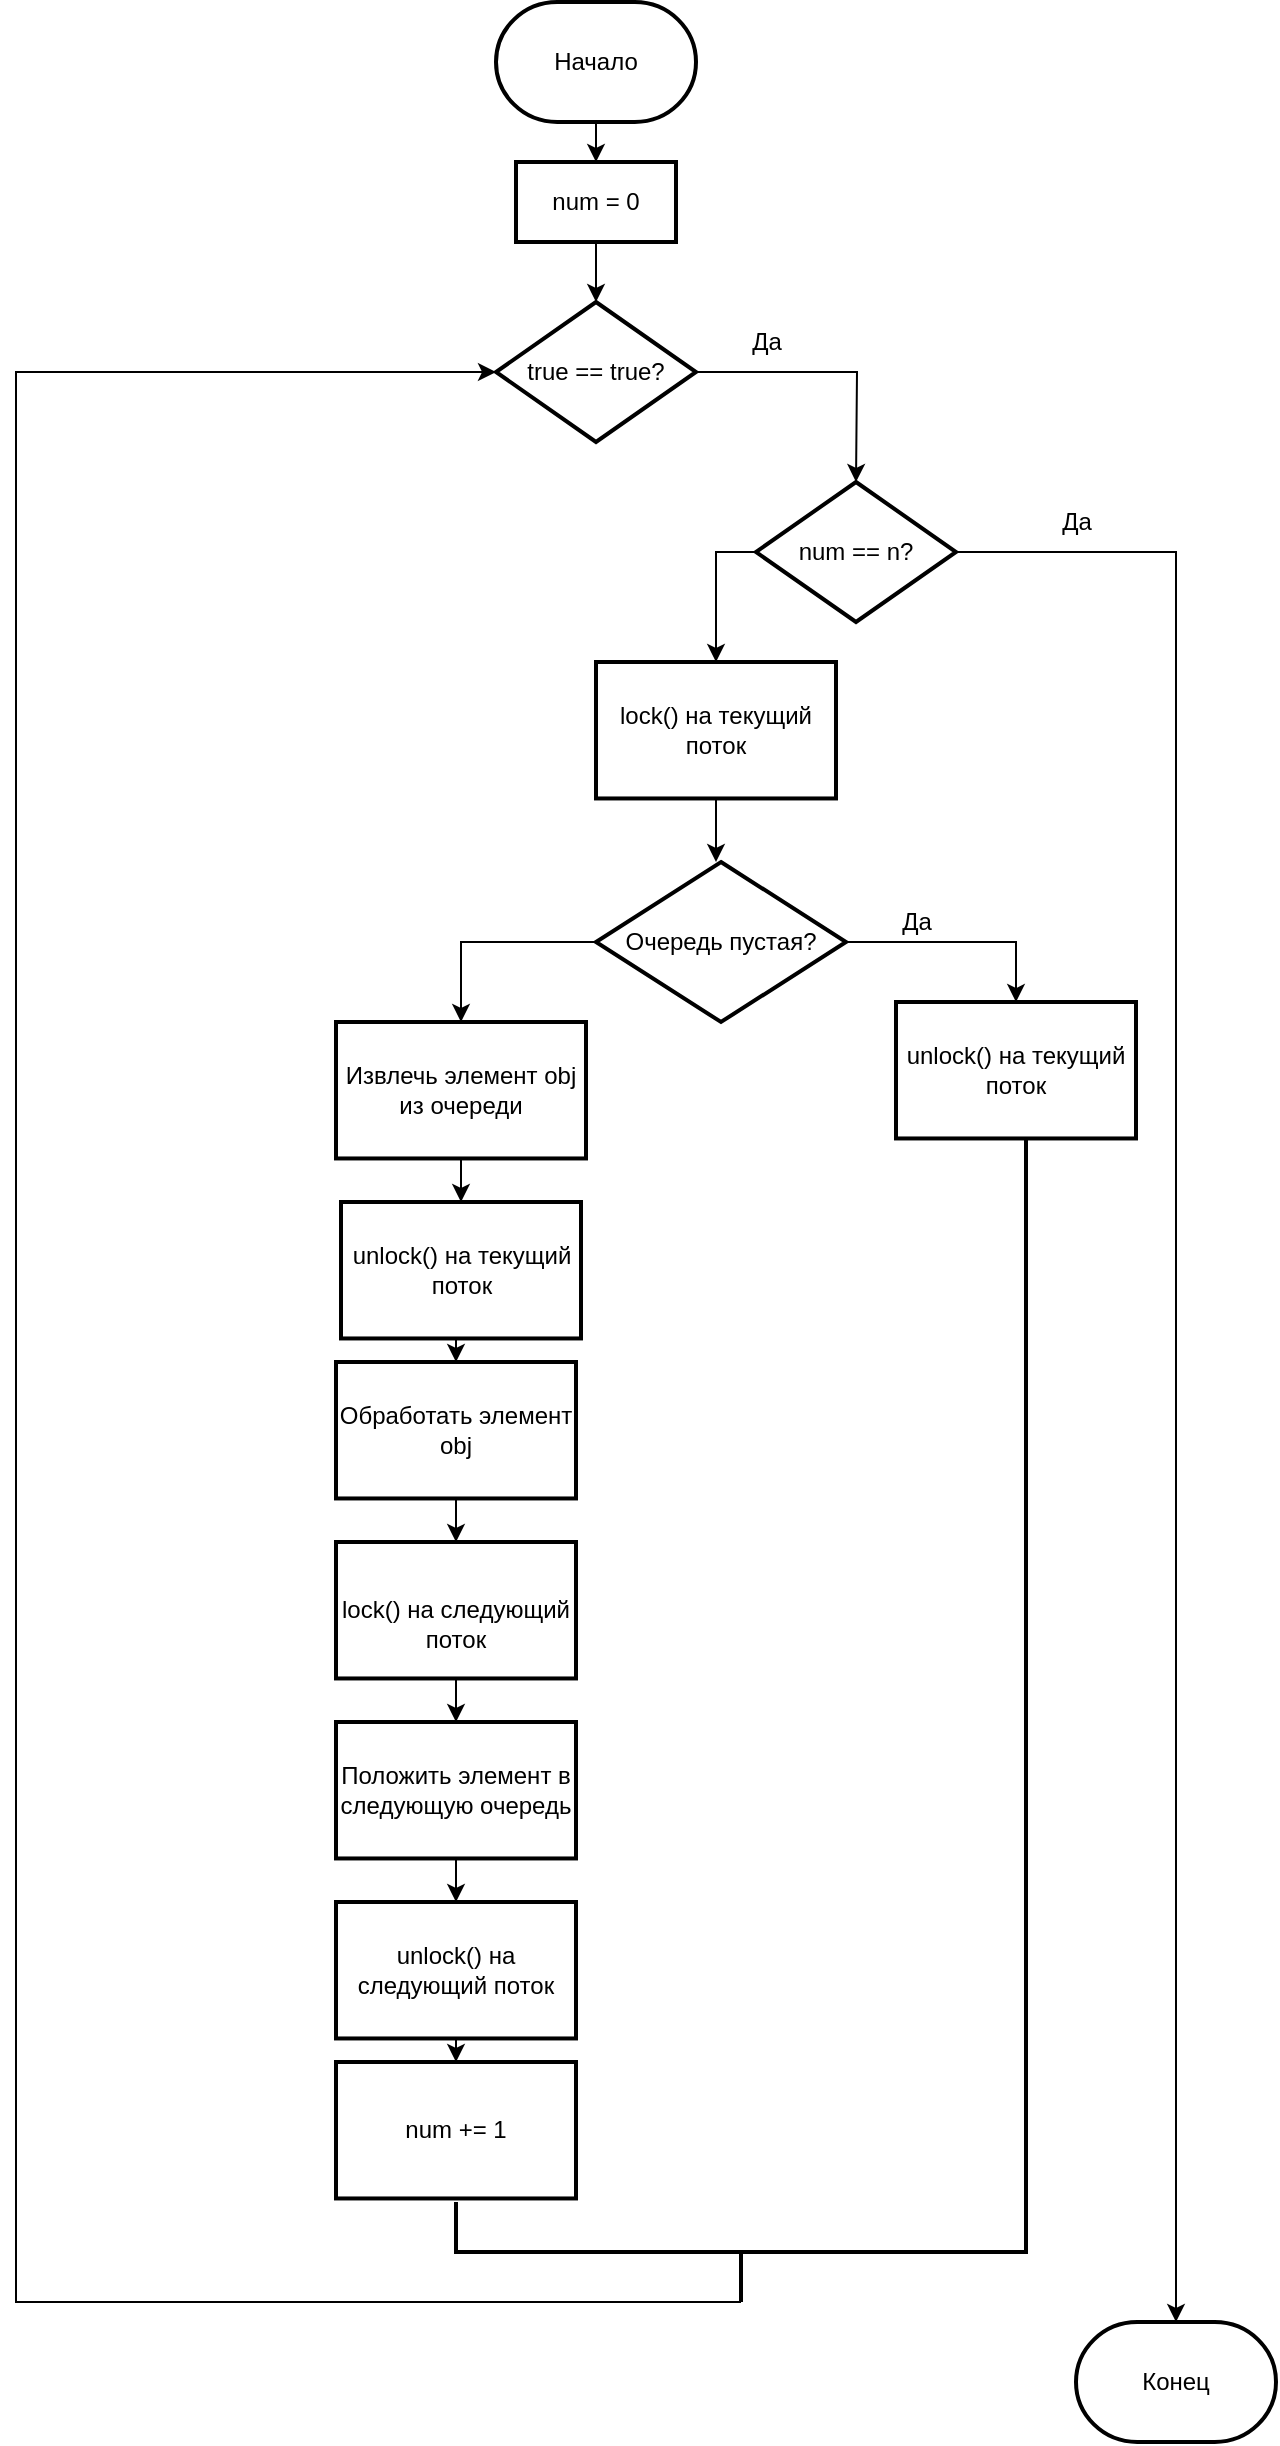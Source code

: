<mxfile version="13.8.8" type="device"><diagram id="Wb2BBjr3Dzr1t_G7d8gv" name="Page-1"><mxGraphModel dx="2288" dy="672" grid="1" gridSize="10" guides="1" tooltips="1" connect="1" arrows="1" fold="1" page="1" pageScale="1" pageWidth="850" pageHeight="1100" math="0" shadow="0"><root><mxCell id="0"/><mxCell id="1" parent="0"/><mxCell id="abtwpxzCW47OpBbO4u5y-4" style="edgeStyle=orthogonalEdgeStyle;rounded=0;orthogonalLoop=1;jettySize=auto;html=1;exitX=0.5;exitY=1;exitDx=0;exitDy=0;exitPerimeter=0;entryX=0.5;entryY=0;entryDx=0;entryDy=0;" edge="1" parent="1" source="abtwpxzCW47OpBbO4u5y-1" target="abtwpxzCW47OpBbO4u5y-3"><mxGeometry relative="1" as="geometry"/></mxCell><mxCell id="abtwpxzCW47OpBbO4u5y-1" value="Начало" style="strokeWidth=2;html=1;shape=mxgraph.flowchart.terminator;whiteSpace=wrap;rounded=0;" vertex="1" parent="1"><mxGeometry x="60" y="40" width="100" height="60" as="geometry"/></mxCell><mxCell id="abtwpxzCW47OpBbO4u5y-2" value="unlock() на текущий поток" style="rounded=0;whiteSpace=wrap;html=1;absoluteArcSize=1;arcSize=14;strokeWidth=2;" vertex="1" parent="1"><mxGeometry x="260" y="540" width="120" height="68.23" as="geometry"/></mxCell><mxCell id="abtwpxzCW47OpBbO4u5y-8" style="edgeStyle=orthogonalEdgeStyle;rounded=0;orthogonalLoop=1;jettySize=auto;html=1;exitX=0.5;exitY=1;exitDx=0;exitDy=0;entryX=0.5;entryY=0;entryDx=0;entryDy=0;entryPerimeter=0;" edge="1" parent="1" source="abtwpxzCW47OpBbO4u5y-3" target="abtwpxzCW47OpBbO4u5y-5"><mxGeometry relative="1" as="geometry"/></mxCell><mxCell id="abtwpxzCW47OpBbO4u5y-3" value="num = 0" style="rounded=0;whiteSpace=wrap;html=1;absoluteArcSize=1;arcSize=14;strokeWidth=2;" vertex="1" parent="1"><mxGeometry x="70" y="120" width="80" height="40" as="geometry"/></mxCell><mxCell id="abtwpxzCW47OpBbO4u5y-6" style="edgeStyle=orthogonalEdgeStyle;rounded=0;orthogonalLoop=1;jettySize=auto;html=1;exitX=1;exitY=0.5;exitDx=0;exitDy=0;exitPerimeter=0;" edge="1" parent="1" source="abtwpxzCW47OpBbO4u5y-5"><mxGeometry relative="1" as="geometry"><mxPoint x="240" y="280" as="targetPoint"/></mxGeometry></mxCell><mxCell id="abtwpxzCW47OpBbO4u5y-5" value="true == true?" style="strokeWidth=2;html=1;shape=mxgraph.flowchart.decision;whiteSpace=wrap;" vertex="1" parent="1"><mxGeometry x="60" y="190" width="100" height="70" as="geometry"/></mxCell><mxCell id="abtwpxzCW47OpBbO4u5y-7" value="Да" style="text;html=1;align=center;verticalAlign=middle;resizable=0;points=[];autosize=1;" vertex="1" parent="1"><mxGeometry x="180" y="200" width="30" height="20" as="geometry"/></mxCell><mxCell id="abtwpxzCW47OpBbO4u5y-10" style="edgeStyle=orthogonalEdgeStyle;rounded=0;orthogonalLoop=1;jettySize=auto;html=1;exitX=0;exitY=0.5;exitDx=0;exitDy=0;exitPerimeter=0;" edge="1" parent="1" source="abtwpxzCW47OpBbO4u5y-9"><mxGeometry relative="1" as="geometry"><mxPoint x="170" y="370" as="targetPoint"/></mxGeometry></mxCell><mxCell id="abtwpxzCW47OpBbO4u5y-42" style="edgeStyle=none;rounded=0;orthogonalLoop=1;jettySize=auto;html=1;exitX=1;exitY=0.5;exitDx=0;exitDy=0;exitPerimeter=0;" edge="1" parent="1" source="abtwpxzCW47OpBbO4u5y-9" target="abtwpxzCW47OpBbO4u5y-41"><mxGeometry relative="1" as="geometry"><Array as="points"><mxPoint x="400" y="315"/></Array></mxGeometry></mxCell><mxCell id="abtwpxzCW47OpBbO4u5y-9" value="num == n?" style="strokeWidth=2;html=1;shape=mxgraph.flowchart.decision;whiteSpace=wrap;" vertex="1" parent="1"><mxGeometry x="190" y="280" width="100" height="70" as="geometry"/></mxCell><mxCell id="abtwpxzCW47OpBbO4u5y-12" style="edgeStyle=orthogonalEdgeStyle;rounded=0;orthogonalLoop=1;jettySize=auto;html=1;exitX=0.5;exitY=1;exitDx=0;exitDy=0;" edge="1" parent="1" source="abtwpxzCW47OpBbO4u5y-11"><mxGeometry relative="1" as="geometry"><mxPoint x="170" y="470" as="targetPoint"/></mxGeometry></mxCell><mxCell id="abtwpxzCW47OpBbO4u5y-11" value="lock() на текущий поток" style="rounded=0;whiteSpace=wrap;html=1;absoluteArcSize=1;arcSize=14;strokeWidth=2;" vertex="1" parent="1"><mxGeometry x="110" y="370" width="120" height="68.23" as="geometry"/></mxCell><mxCell id="abtwpxzCW47OpBbO4u5y-14" style="edgeStyle=orthogonalEdgeStyle;rounded=0;orthogonalLoop=1;jettySize=auto;html=1;exitX=1;exitY=0.5;exitDx=0;exitDy=0;exitPerimeter=0;entryX=0.5;entryY=0;entryDx=0;entryDy=0;" edge="1" parent="1" source="abtwpxzCW47OpBbO4u5y-13" target="abtwpxzCW47OpBbO4u5y-2"><mxGeometry relative="1" as="geometry"/></mxCell><mxCell id="abtwpxzCW47OpBbO4u5y-19" style="edgeStyle=orthogonalEdgeStyle;rounded=0;orthogonalLoop=1;jettySize=auto;html=1;exitX=0;exitY=0.5;exitDx=0;exitDy=0;exitPerimeter=0;entryX=0.5;entryY=0;entryDx=0;entryDy=0;" edge="1" parent="1" source="abtwpxzCW47OpBbO4u5y-13" target="abtwpxzCW47OpBbO4u5y-17"><mxGeometry relative="1" as="geometry"/></mxCell><mxCell id="abtwpxzCW47OpBbO4u5y-13" value="Очередь пустая?" style="strokeWidth=2;html=1;shape=mxgraph.flowchart.decision;whiteSpace=wrap;" vertex="1" parent="1"><mxGeometry x="110" y="470" width="125" height="80" as="geometry"/></mxCell><mxCell id="abtwpxzCW47OpBbO4u5y-15" value="Да" style="text;html=1;align=center;verticalAlign=middle;resizable=0;points=[];autosize=1;" vertex="1" parent="1"><mxGeometry x="255" y="490" width="30" height="20" as="geometry"/></mxCell><mxCell id="abtwpxzCW47OpBbO4u5y-16" value="num += 1" style="rounded=0;whiteSpace=wrap;html=1;absoluteArcSize=1;arcSize=14;strokeWidth=2;" vertex="1" parent="1"><mxGeometry x="-20" y="1070" width="120" height="68.23" as="geometry"/></mxCell><mxCell id="abtwpxzCW47OpBbO4u5y-28" style="edgeStyle=orthogonalEdgeStyle;rounded=0;orthogonalLoop=1;jettySize=auto;html=1;exitX=0.5;exitY=1;exitDx=0;exitDy=0;entryX=0.5;entryY=0;entryDx=0;entryDy=0;" edge="1" parent="1" source="abtwpxzCW47OpBbO4u5y-17" target="abtwpxzCW47OpBbO4u5y-27"><mxGeometry relative="1" as="geometry"/></mxCell><mxCell id="abtwpxzCW47OpBbO4u5y-17" value="Извлечь элемент obj из очереди" style="rounded=0;whiteSpace=wrap;html=1;absoluteArcSize=1;arcSize=14;strokeWidth=2;" vertex="1" parent="1"><mxGeometry x="-20" y="550" width="125" height="68.23" as="geometry"/></mxCell><mxCell id="abtwpxzCW47OpBbO4u5y-23" style="edgeStyle=orthogonalEdgeStyle;rounded=0;orthogonalLoop=1;jettySize=auto;html=1;exitX=0.5;exitY=1;exitDx=0;exitDy=0;" edge="1" parent="1" source="abtwpxzCW47OpBbO4u5y-20" target="abtwpxzCW47OpBbO4u5y-22"><mxGeometry relative="1" as="geometry"/></mxCell><mxCell id="abtwpxzCW47OpBbO4u5y-20" value="Обработать элемент&lt;br&gt;obj" style="rounded=0;whiteSpace=wrap;html=1;absoluteArcSize=1;arcSize=14;strokeWidth=2;" vertex="1" parent="1"><mxGeometry x="-20" y="720" width="120" height="68.23" as="geometry"/></mxCell><mxCell id="abtwpxzCW47OpBbO4u5y-25" style="edgeStyle=orthogonalEdgeStyle;rounded=0;orthogonalLoop=1;jettySize=auto;html=1;exitX=0.5;exitY=1;exitDx=0;exitDy=0;entryX=0.5;entryY=0;entryDx=0;entryDy=0;" edge="1" parent="1" source="abtwpxzCW47OpBbO4u5y-22" target="abtwpxzCW47OpBbO4u5y-24"><mxGeometry relative="1" as="geometry"/></mxCell><mxCell id="abtwpxzCW47OpBbO4u5y-22" value="&lt;br&gt;lock() на следующий поток" style="rounded=0;whiteSpace=wrap;html=1;absoluteArcSize=1;arcSize=14;strokeWidth=2;" vertex="1" parent="1"><mxGeometry x="-20" y="810" width="120" height="68.23" as="geometry"/></mxCell><mxCell id="abtwpxzCW47OpBbO4u5y-30" style="edgeStyle=orthogonalEdgeStyle;rounded=0;orthogonalLoop=1;jettySize=auto;html=1;exitX=0.5;exitY=1;exitDx=0;exitDy=0;entryX=0.5;entryY=0;entryDx=0;entryDy=0;" edge="1" parent="1" source="abtwpxzCW47OpBbO4u5y-24" target="abtwpxzCW47OpBbO4u5y-26"><mxGeometry relative="1" as="geometry"/></mxCell><mxCell id="abtwpxzCW47OpBbO4u5y-24" value="Положить элемент в следующую очередь" style="rounded=0;whiteSpace=wrap;html=1;absoluteArcSize=1;arcSize=14;strokeWidth=2;" vertex="1" parent="1"><mxGeometry x="-20" y="900" width="120" height="68.23" as="geometry"/></mxCell><mxCell id="abtwpxzCW47OpBbO4u5y-31" style="edgeStyle=orthogonalEdgeStyle;rounded=0;orthogonalLoop=1;jettySize=auto;html=1;exitX=0.5;exitY=1;exitDx=0;exitDy=0;entryX=0.5;entryY=0;entryDx=0;entryDy=0;" edge="1" parent="1" source="abtwpxzCW47OpBbO4u5y-26" target="abtwpxzCW47OpBbO4u5y-16"><mxGeometry relative="1" as="geometry"/></mxCell><mxCell id="abtwpxzCW47OpBbO4u5y-26" value="unlock() на следующий поток" style="rounded=0;whiteSpace=wrap;html=1;absoluteArcSize=1;arcSize=14;strokeWidth=2;" vertex="1" parent="1"><mxGeometry x="-20" y="990" width="120" height="68.23" as="geometry"/></mxCell><mxCell id="abtwpxzCW47OpBbO4u5y-29" style="edgeStyle=orthogonalEdgeStyle;rounded=0;orthogonalLoop=1;jettySize=auto;html=1;exitX=0.5;exitY=1;exitDx=0;exitDy=0;entryX=0.5;entryY=0;entryDx=0;entryDy=0;" edge="1" parent="1" source="abtwpxzCW47OpBbO4u5y-27" target="abtwpxzCW47OpBbO4u5y-20"><mxGeometry relative="1" as="geometry"/></mxCell><mxCell id="abtwpxzCW47OpBbO4u5y-27" value="unlock() на текущий поток" style="rounded=0;whiteSpace=wrap;html=1;absoluteArcSize=1;arcSize=14;strokeWidth=2;" vertex="1" parent="1"><mxGeometry x="-17.5" y="640" width="120" height="68.23" as="geometry"/></mxCell><mxCell id="abtwpxzCW47OpBbO4u5y-40" style="edgeStyle=none;rounded=0;orthogonalLoop=1;jettySize=auto;html=1;exitX=0;exitY=0.5;exitDx=0;exitDy=0;exitPerimeter=0;entryX=0;entryY=0.5;entryDx=0;entryDy=0;entryPerimeter=0;" edge="1" parent="1" source="abtwpxzCW47OpBbO4u5y-32" target="abtwpxzCW47OpBbO4u5y-5"><mxGeometry relative="1" as="geometry"><Array as="points"><mxPoint x="-180" y="1190"/><mxPoint x="-180" y="225"/></Array></mxGeometry></mxCell><mxCell id="abtwpxzCW47OpBbO4u5y-32" value="" style="strokeWidth=2;html=1;shape=mxgraph.flowchart.annotation_2;align=left;labelPosition=right;pointerEvents=1;rotation=-90;" vertex="1" parent="1"><mxGeometry x="157.5" y="1022.5" width="50" height="285" as="geometry"/></mxCell><mxCell id="abtwpxzCW47OpBbO4u5y-38" value="" style="line;strokeWidth=2;direction=south;html=1;" vertex="1" parent="1"><mxGeometry x="320" y="608.23" width="10" height="541.77" as="geometry"/></mxCell><mxCell id="abtwpxzCW47OpBbO4u5y-41" value="Конец" style="strokeWidth=2;html=1;shape=mxgraph.flowchart.terminator;whiteSpace=wrap;rounded=0;" vertex="1" parent="1"><mxGeometry x="350" y="1200" width="100" height="60" as="geometry"/></mxCell><mxCell id="abtwpxzCW47OpBbO4u5y-43" value="Да" style="text;html=1;align=center;verticalAlign=middle;resizable=0;points=[];autosize=1;" vertex="1" parent="1"><mxGeometry x="335" y="290" width="30" height="20" as="geometry"/></mxCell></root></mxGraphModel></diagram></mxfile>